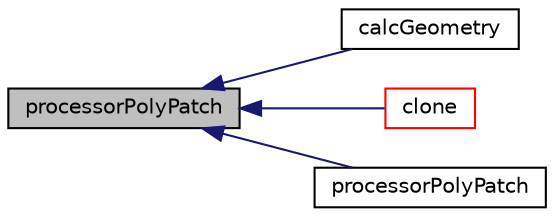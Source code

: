 digraph "processorPolyPatch"
{
  bgcolor="transparent";
  edge [fontname="Helvetica",fontsize="10",labelfontname="Helvetica",labelfontsize="10"];
  node [fontname="Helvetica",fontsize="10",shape=record];
  rankdir="LR";
  Node1 [label="processorPolyPatch",height=0.2,width=0.4,color="black", fillcolor="grey75", style="filled", fontcolor="black"];
  Node1 -> Node2 [dir="back",color="midnightblue",fontsize="10",style="solid",fontname="Helvetica"];
  Node2 [label="calcGeometry",height=0.2,width=0.4,color="black",URL="$a02035.html#a99ee15e7e7eff38649dece8470111742",tooltip="Calculate the patch geometry with externally. "];
  Node1 -> Node3 [dir="back",color="midnightblue",fontsize="10",style="solid",fontname="Helvetica"];
  Node3 [label="clone",height=0.2,width=0.4,color="red",URL="$a02035.html#a0ec96bcd20c10690da699ba110602064",tooltip="Construct and return a clone, resetting the boundary mesh. "];
  Node1 -> Node4 [dir="back",color="midnightblue",fontsize="10",style="solid",fontname="Helvetica"];
  Node4 [label="processorPolyPatch",height=0.2,width=0.4,color="black",URL="$a02035.html#aa316d380bfb90e358f92dbddcedc78a7",tooltip="Construct from components with automatically generated standard name. "];
}
